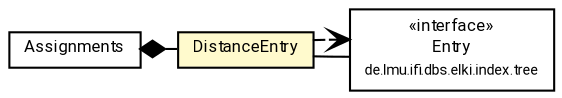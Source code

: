#!/usr/local/bin/dot
#
# Class diagram 
# Generated by UMLGraph version R5_7_2-60-g0e99a6 (http://www.spinellis.gr/umlgraph/)
#

digraph G {
	graph [fontnames="svg"]
	edge [fontname="Roboto",fontsize=7,labelfontname="Roboto",labelfontsize=7,color="black"];
	node [fontname="Roboto",fontcolor="black",fontsize=8,shape=plaintext,margin=0,width=0,height=0];
	nodesep=0.15;
	ranksep=0.25;
	rankdir=LR;
	// de.lmu.ifi.dbs.elki.index.tree.Entry
	c3390776 [label=<<table title="de.lmu.ifi.dbs.elki.index.tree.Entry" border="0" cellborder="1" cellspacing="0" cellpadding="2" href="../../../../../Entry.html" target="_parent">
		<tr><td><table border="0" cellspacing="0" cellpadding="1">
		<tr><td align="center" balign="center"> &#171;interface&#187; </td></tr>
		<tr><td align="center" balign="center"> <font face="Roboto">Entry</font> </td></tr>
		<tr><td align="center" balign="center"> <font face="Roboto" point-size="7.0">de.lmu.ifi.dbs.elki.index.tree</font> </td></tr>
		</table></td></tr>
		</table>>, URL="../../../../../Entry.html"];
	// de.lmu.ifi.dbs.elki.index.tree.metrical.mtreevariants.strategies.split.distribution.Assignments<E extends de.lmu.ifi.dbs.elki.index.tree.metrical.mtreevariants.MTreeEntry>
	c3390880 [label=<<table title="de.lmu.ifi.dbs.elki.index.tree.metrical.mtreevariants.strategies.split.distribution.Assignments" border="0" cellborder="1" cellspacing="0" cellpadding="2" href="Assignments.html" target="_parent">
		<tr><td><table border="0" cellspacing="0" cellpadding="1">
		<tr><td align="center" balign="center"> <font face="Roboto">Assignments</font> </td></tr>
		</table></td></tr>
		</table>>, URL="Assignments.html"];
	// de.lmu.ifi.dbs.elki.index.tree.metrical.mtreevariants.strategies.split.distribution.DistanceEntry<E extends de.lmu.ifi.dbs.elki.index.tree.Entry>
	c3390881 [label=<<table title="de.lmu.ifi.dbs.elki.index.tree.metrical.mtreevariants.strategies.split.distribution.DistanceEntry" border="0" cellborder="1" cellspacing="0" cellpadding="2" bgcolor="lemonChiffon" href="DistanceEntry.html" target="_parent">
		<tr><td><table border="0" cellspacing="0" cellpadding="1">
		<tr><td align="center" balign="center"> <font face="Roboto">DistanceEntry</font> </td></tr>
		</table></td></tr>
		</table>>, URL="DistanceEntry.html"];
	// de.lmu.ifi.dbs.elki.index.tree.metrical.mtreevariants.strategies.split.distribution.Assignments<E extends de.lmu.ifi.dbs.elki.index.tree.metrical.mtreevariants.MTreeEntry> composed de.lmu.ifi.dbs.elki.index.tree.metrical.mtreevariants.strategies.split.distribution.DistanceEntry<E extends de.lmu.ifi.dbs.elki.index.tree.Entry>
	c3390880 -> c3390881 [arrowhead=none,arrowtail=diamond,dir=back,weight=6];
	// de.lmu.ifi.dbs.elki.index.tree.metrical.mtreevariants.strategies.split.distribution.DistanceEntry<E extends de.lmu.ifi.dbs.elki.index.tree.Entry> assoc de.lmu.ifi.dbs.elki.index.tree.Entry
	c3390881 -> c3390776 [arrowhead=none,weight=2];
	// de.lmu.ifi.dbs.elki.index.tree.metrical.mtreevariants.strategies.split.distribution.DistanceEntry<E extends de.lmu.ifi.dbs.elki.index.tree.Entry> depend de.lmu.ifi.dbs.elki.index.tree.Entry
	c3390881 -> c3390776 [arrowhead=open,style=dashed,weight=0];
}

